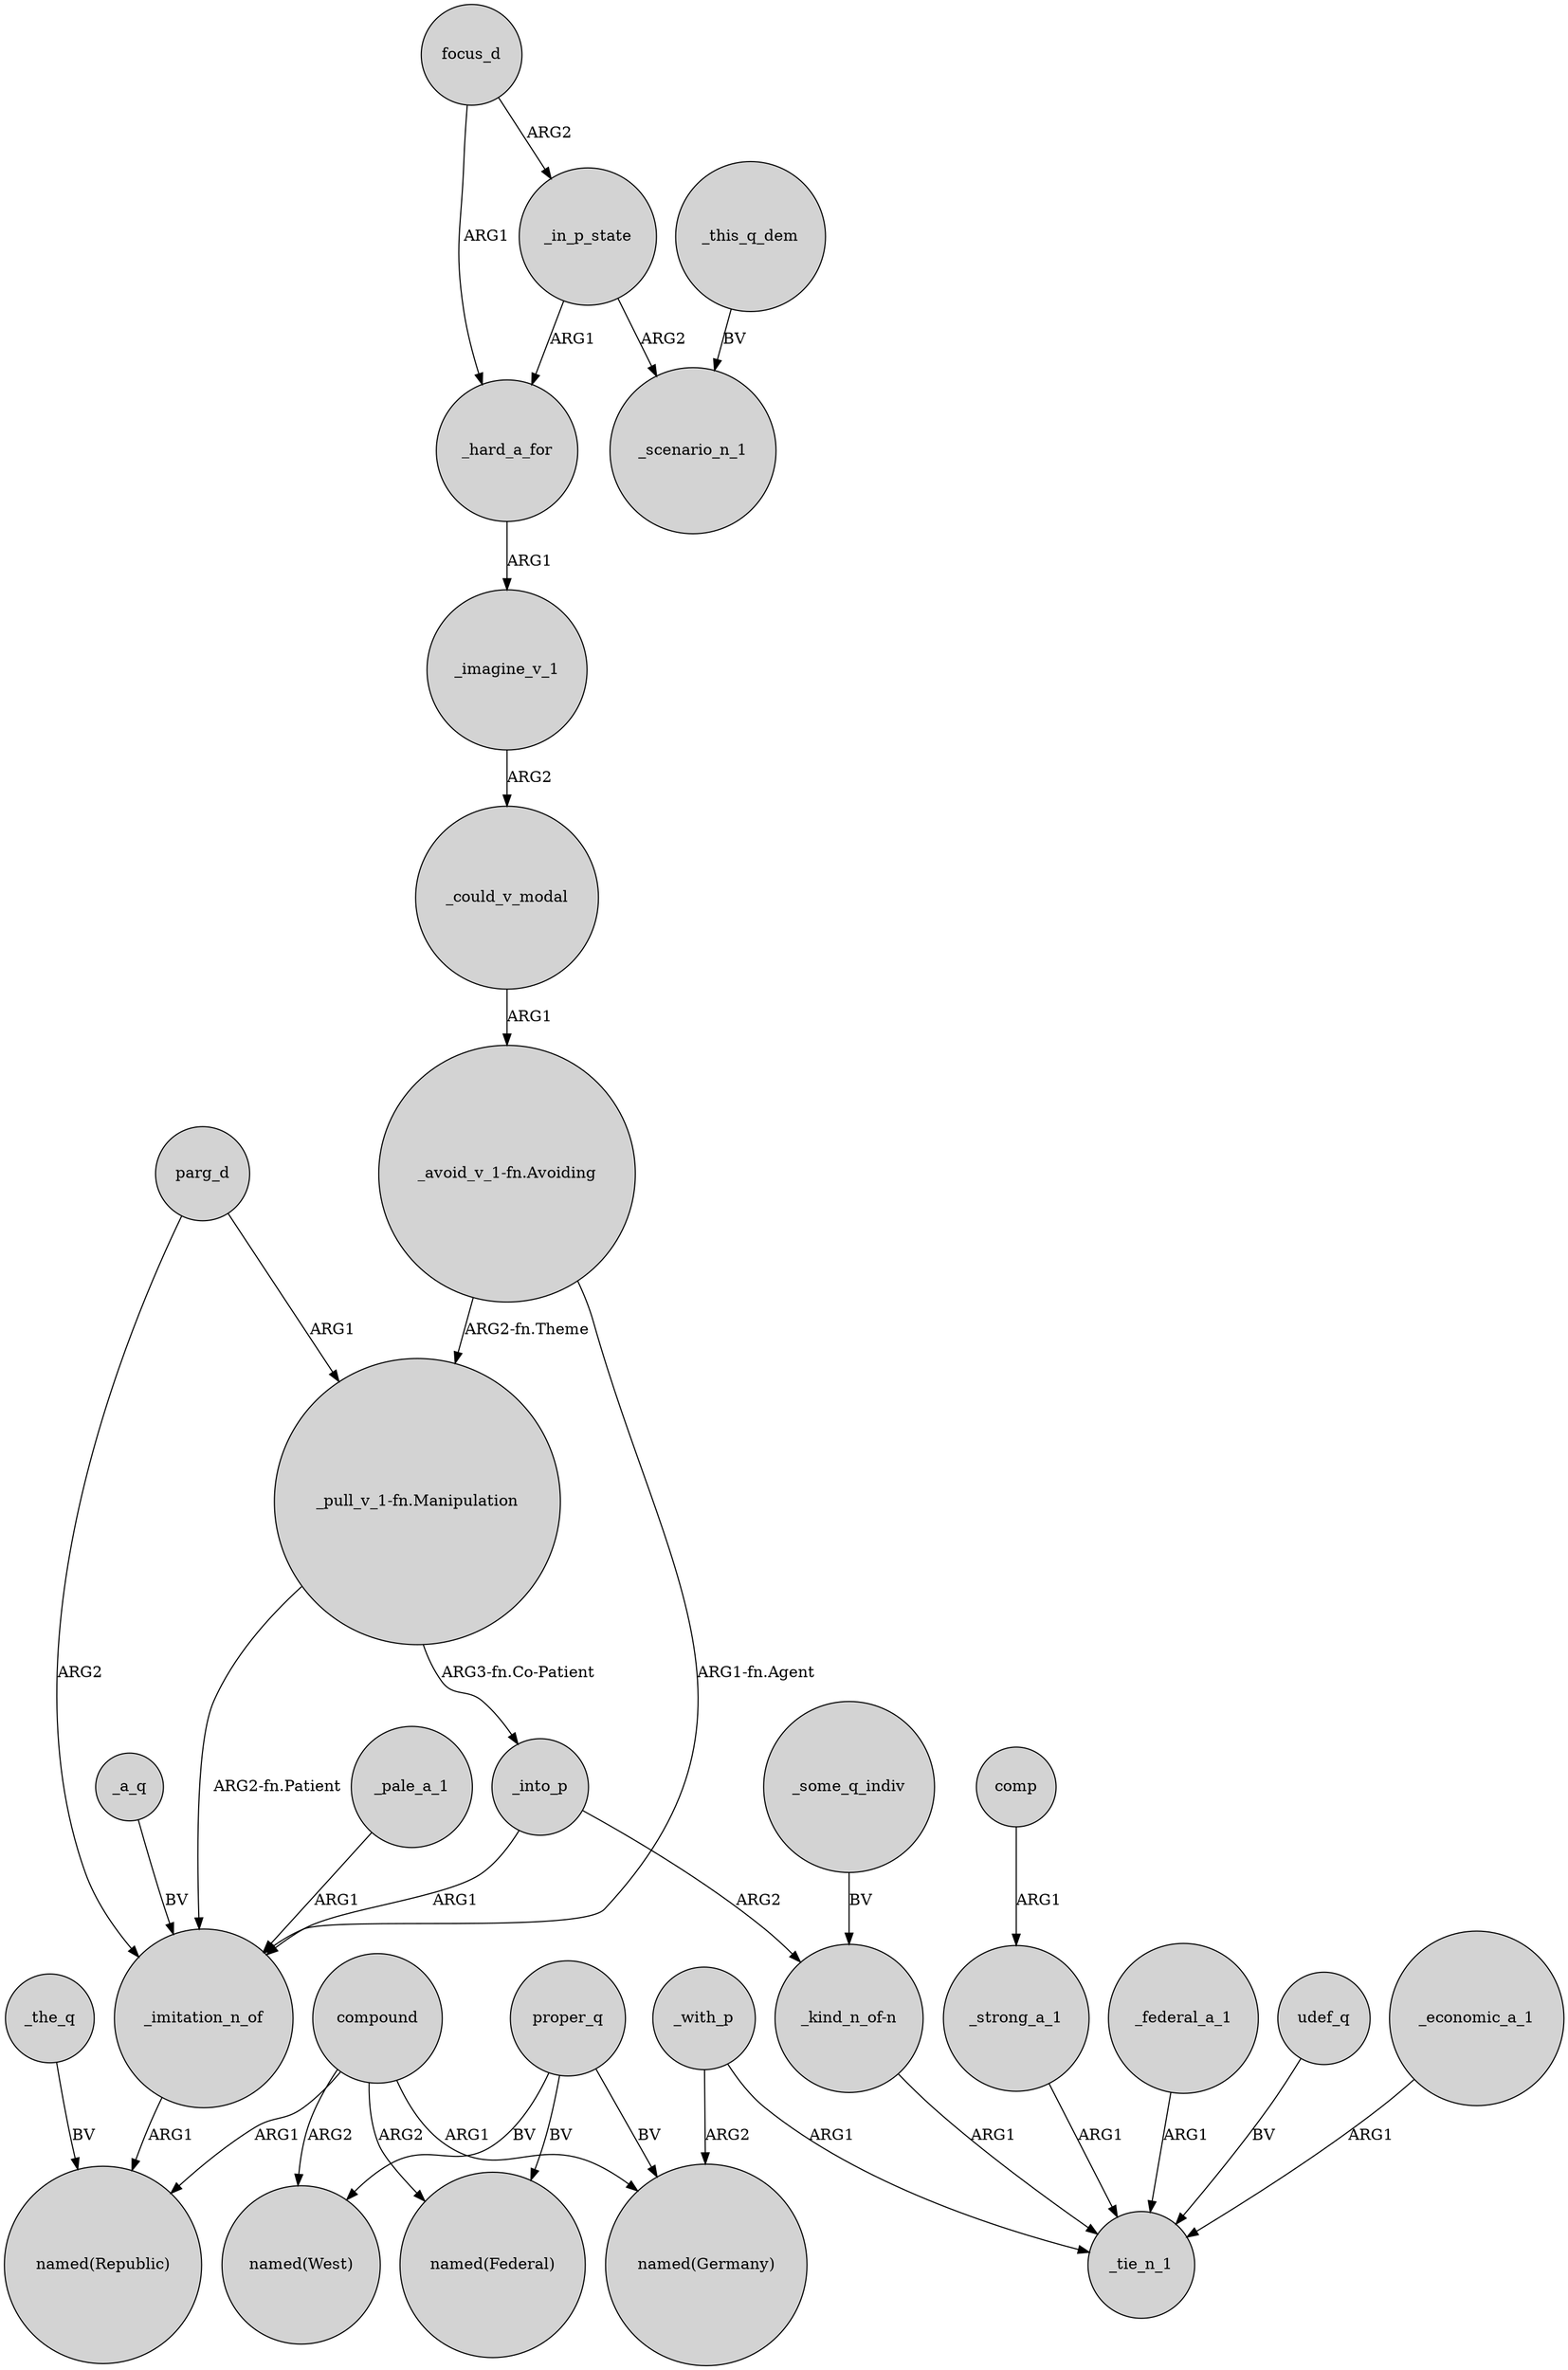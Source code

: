 digraph {
	node [shape=circle style=filled]
	_imagine_v_1 -> _could_v_modal [label=ARG2]
	_with_p -> _tie_n_1 [label=ARG1]
	"_avoid_v_1-fn.Avoiding" -> "_pull_v_1-fn.Manipulation" [label="ARG2-fn.Theme"]
	compound -> "named(West)" [label=ARG2]
	_pale_a_1 -> _imitation_n_of [label=ARG1]
	_some_q_indiv -> "_kind_n_of-n" [label=BV]
	proper_q -> "named(Germany)" [label=BV]
	_federal_a_1 -> _tie_n_1 [label=ARG1]
	"_pull_v_1-fn.Manipulation" -> _imitation_n_of [label="ARG2-fn.Patient"]
	udef_q -> _tie_n_1 [label=BV]
	focus_d -> _in_p_state [label=ARG2]
	parg_d -> _imitation_n_of [label=ARG2]
	_into_p -> _imitation_n_of [label=ARG1]
	_with_p -> "named(Germany)" [label=ARG2]
	proper_q -> "named(West)" [label=BV]
	"_pull_v_1-fn.Manipulation" -> _into_p [label="ARG3-fn.Co-Patient"]
	_economic_a_1 -> _tie_n_1 [label=ARG1]
	_into_p -> "_kind_n_of-n" [label=ARG2]
	_strong_a_1 -> _tie_n_1 [label=ARG1]
	comp -> _strong_a_1 [label=ARG1]
	_could_v_modal -> "_avoid_v_1-fn.Avoiding" [label=ARG1]
	_in_p_state -> _scenario_n_1 [label=ARG2]
	_imitation_n_of -> "named(Republic)" [label=ARG1]
	_a_q -> _imitation_n_of [label=BV]
	compound -> "named(Germany)" [label=ARG1]
	_this_q_dem -> _scenario_n_1 [label=BV]
	proper_q -> "named(Federal)" [label=BV]
	_in_p_state -> _hard_a_for [label=ARG1]
	_hard_a_for -> _imagine_v_1 [label=ARG1]
	_the_q -> "named(Republic)" [label=BV]
	compound -> "named(Republic)" [label=ARG1]
	parg_d -> "_pull_v_1-fn.Manipulation" [label=ARG1]
	"_kind_n_of-n" -> _tie_n_1 [label=ARG1]
	compound -> "named(Federal)" [label=ARG2]
	"_avoid_v_1-fn.Avoiding" -> _imitation_n_of [label="ARG1-fn.Agent"]
	focus_d -> _hard_a_for [label=ARG1]
}
